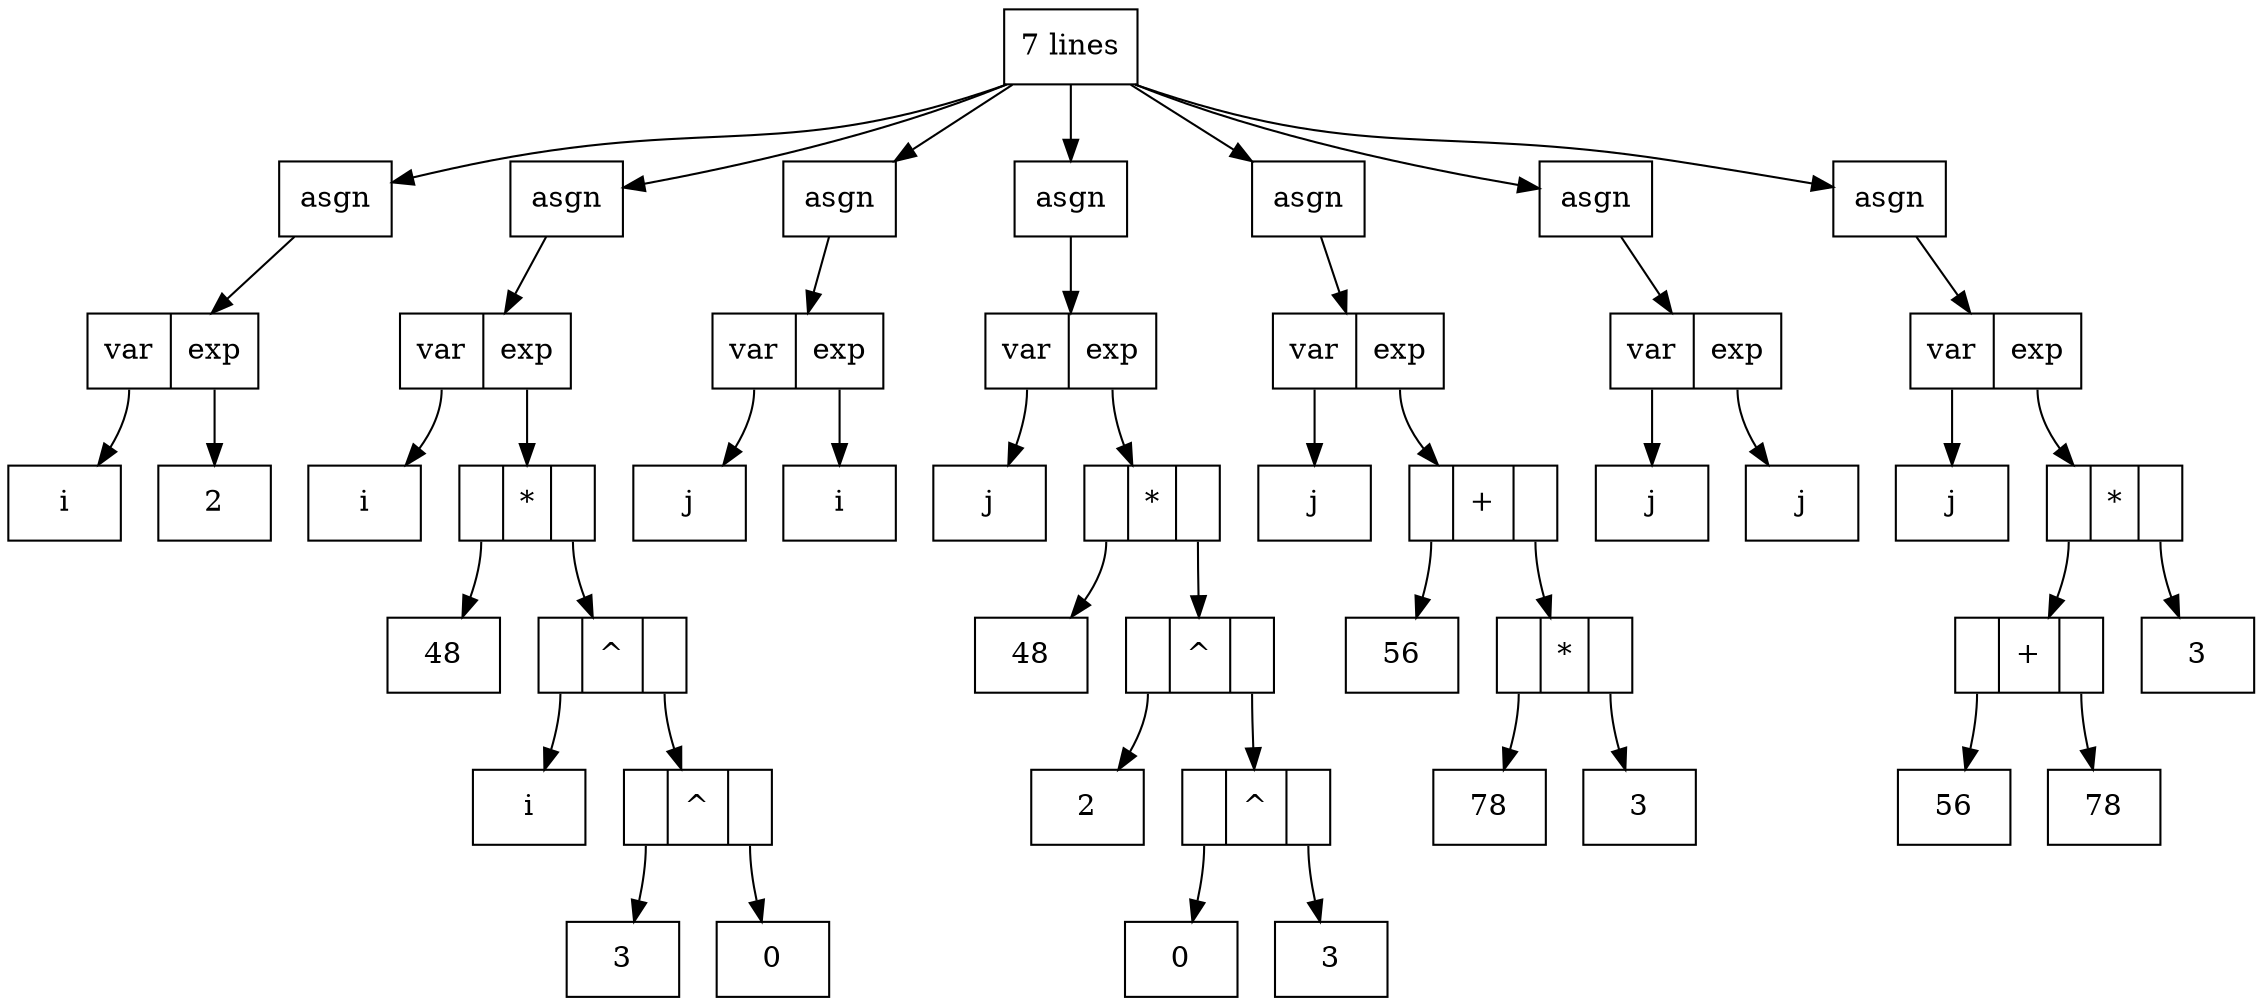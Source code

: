 digraph {
    node [shape = record];
    0 [label = "<0> 7 lines"];
    1 [label = "<0> asgn"];
    2 [label = "<0> var|<1> exp"];
    3 [label = "<0> i"];
    4 [label = "<0> 2"];
    2:0 -> 3;
    2:1 -> 4;
    1:0 -> 2;
    0:0 -> 1;
    5 [label = "<0> asgn"];
    6 [label = "<0> var|<1> exp"];
    7 [label = "<0> i"];
    8 [label = "<0>  |<1> *|<2>  "];
    9 [label = "<0> 48"];
    10 [label = "<0>  |<1> ^|<2>  "];
    11 [label = "<0> i"];
    12 [label = "<0>  |<1> ^|<2>  "];
    13 [label = "<0> 3"];
    14 [label = "<0> 0"];
    12:0 -> 13;
    12:2 -> 14;
    10:0 -> 11;
    10:2 -> 12;
    8:0 -> 9;
    8:2 -> 10;
    6:0 -> 7;
    6:1 -> 8;
    5:0 -> 6;
    0:0 -> 5;
    15 [label = "<0> asgn"];
    16 [label = "<0> var|<1> exp"];
    17 [label = "<0> j"];
    18 [label = "<0> i"];
    16:0 -> 17;
    16:1 -> 18;
    15:0 -> 16;
    0:0 -> 15;
    19 [label = "<0> asgn"];
    20 [label = "<0> var|<1> exp"];
    21 [label = "<0> j"];
    22 [label = "<0>  |<1> *|<2>  "];
    23 [label = "<0> 48"];
    24 [label = "<0>  |<1> ^|<2>  "];
    25 [label = "<0> 2"];
    26 [label = "<0>  |<1> ^|<2>  "];
    27 [label = "<0> 0"];
    28 [label = "<0> 3"];
    26:0 -> 27;
    26:2 -> 28;
    24:0 -> 25;
    24:2 -> 26;
    22:0 -> 23;
    22:2 -> 24;
    20:0 -> 21;
    20:1 -> 22;
    19:0 -> 20;
    0:0 -> 19;
    29 [label = "<0> asgn"];
    30 [label = "<0> var|<1> exp"];
    31 [label = "<0> j"];
    32 [label = "<0>  |<1> +|<2>  "];
    33 [label = "<0> 56"];
    34 [label = "<0>  |<1> *|<2>  "];
    35 [label = "<0> 78"];
    36 [label = "<0> 3"];
    34:0 -> 35;
    34:2 -> 36;
    32:0 -> 33;
    32:2 -> 34;
    30:0 -> 31;
    30:1 -> 32;
    29:0 -> 30;
    0:0 -> 29;
    37 [label = "<0> asgn"];
    38 [label = "<0> var|<1> exp"];
    39 [label = "<0> j"];
    40 [label = "<0> j"];
    38:0 -> 39;
    38:1 -> 40;
    37:0 -> 38;
    0:0 -> 37;
    41 [label = "<0> asgn"];
    42 [label = "<0> var|<1> exp"];
    43 [label = "<0> j"];
    44 [label = "<0>  |<1> *|<2>  "];
    45 [label = "<0>  |<1> +|<2>  "];
    46 [label = "<0> 56"];
    47 [label = "<0> 78"];
    45:0 -> 46;
    45:2 -> 47;
    48 [label = "<0> 3"];
    44:0 -> 45;
    44:2 -> 48;
    42:0 -> 43;
    42:1 -> 44;
    41:0 -> 42;
    0:0 -> 41;
}